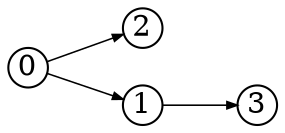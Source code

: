 digraph{
  rankdir=LR
  node [shape=circle,fixedsize=true,width=.26]
  edge [penwidth=0.75,arrowsize=0.5]
  3 -> {}
  2 -> {}
  1 -> {3}
  0 -> {1 2}
}
